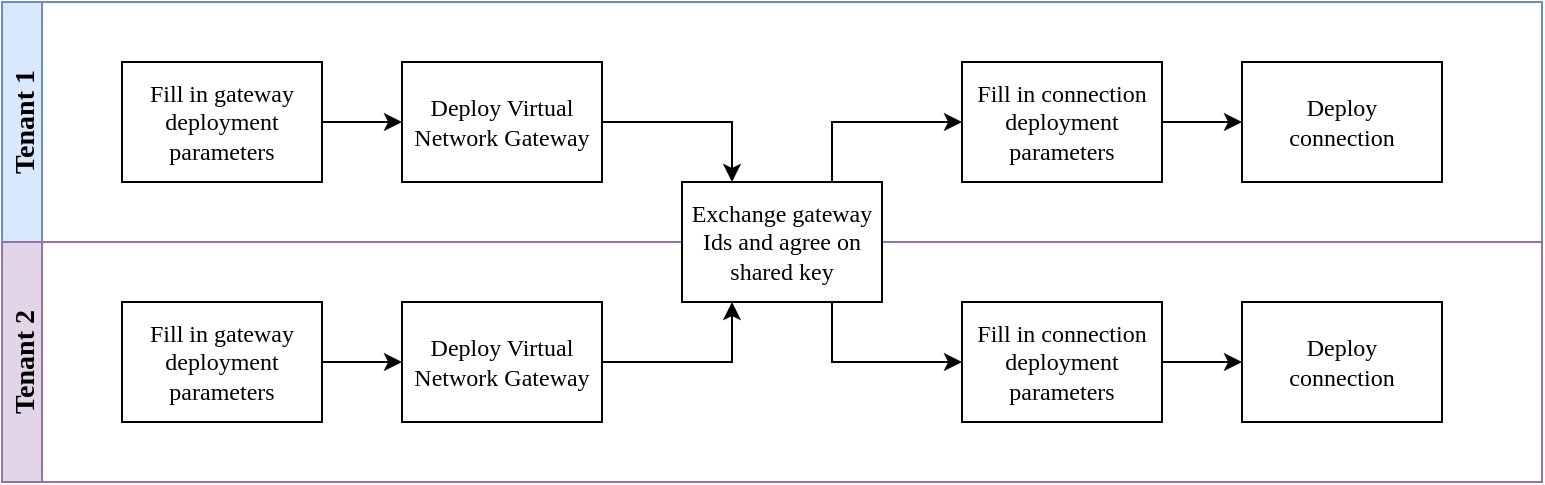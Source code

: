 <mxfile version="13.9.9" type="device"><diagram id="brq1Y7uImPecnYshh91t" name="Page-1"><mxGraphModel dx="1185" dy="685" grid="1" gridSize="10" guides="1" tooltips="1" connect="1" arrows="1" fold="1" page="1" pageScale="1" pageWidth="850" pageHeight="1100" math="0" shadow="0"><root><mxCell id="0"/><mxCell id="1" parent="0"/><mxCell id="YcUbFA3kpLPIOCMAwxpj-1" value="Tenant 1" style="swimlane;startSize=20;horizontal=0;fillColor=#dae8fc;strokeColor=#6c8ebf;fontFamily=Ubuntu Light;fontSize=14;" vertex="1" parent="1"><mxGeometry x="20" y="160" width="770" height="120" as="geometry"><mxRectangle x="140" y="160" width="30" height="80" as="alternateBounds"/></mxGeometry></mxCell><mxCell id="YcUbFA3kpLPIOCMAwxpj-22" style="edgeStyle=orthogonalEdgeStyle;rounded=0;orthogonalLoop=1;jettySize=auto;html=1;entryX=0;entryY=0.5;entryDx=0;entryDy=0;fontFamily=Ubuntu Light;fontSize=12;" edge="1" parent="YcUbFA3kpLPIOCMAwxpj-1" source="YcUbFA3kpLPIOCMAwxpj-8" target="YcUbFA3kpLPIOCMAwxpj-10"><mxGeometry relative="1" as="geometry"/></mxCell><mxCell id="YcUbFA3kpLPIOCMAwxpj-8" value="Fill in gateway deployment parameters" style="rounded=0;whiteSpace=wrap;html=1;fontFamily=Ubuntu Light;fontSize=12;" vertex="1" parent="YcUbFA3kpLPIOCMAwxpj-1"><mxGeometry x="60" y="30" width="100" height="60" as="geometry"/></mxCell><mxCell id="YcUbFA3kpLPIOCMAwxpj-10" value="Deploy Virtual Network Gateway" style="rounded=0;whiteSpace=wrap;html=1;fontFamily=Ubuntu Light;fontSize=12;" vertex="1" parent="YcUbFA3kpLPIOCMAwxpj-1"><mxGeometry x="200" y="30" width="100" height="60" as="geometry"/></mxCell><mxCell id="YcUbFA3kpLPIOCMAwxpj-13" value="Deploy &lt;br style=&quot;font-size: 12px;&quot;&gt;connection" style="rounded=0;whiteSpace=wrap;html=1;fontFamily=Ubuntu Light;fontSize=12;" vertex="1" parent="YcUbFA3kpLPIOCMAwxpj-1"><mxGeometry x="620" y="30" width="100" height="60" as="geometry"/></mxCell><mxCell id="YcUbFA3kpLPIOCMAwxpj-29" style="edgeStyle=orthogonalEdgeStyle;rounded=0;orthogonalLoop=1;jettySize=auto;html=1;entryX=0;entryY=0.5;entryDx=0;entryDy=0;fontFamily=Ubuntu Light;fontSize=14;" edge="1" parent="YcUbFA3kpLPIOCMAwxpj-1" source="YcUbFA3kpLPIOCMAwxpj-15" target="YcUbFA3kpLPIOCMAwxpj-13"><mxGeometry relative="1" as="geometry"/></mxCell><mxCell id="YcUbFA3kpLPIOCMAwxpj-15" value="Fill in connection deployment parameters" style="rounded=0;whiteSpace=wrap;html=1;fontFamily=Ubuntu Light;fontSize=12;" vertex="1" parent="YcUbFA3kpLPIOCMAwxpj-1"><mxGeometry x="480" y="30" width="100" height="60" as="geometry"/></mxCell><mxCell id="YcUbFA3kpLPIOCMAwxpj-2" value="Tenant 2" style="swimlane;startSize=20;horizontal=0;fillColor=#e1d5e7;strokeColor=#9673a6;fontFamily=Ubuntu Light;fontSize=14;" vertex="1" parent="1"><mxGeometry x="20" y="280" width="770" height="120" as="geometry"/></mxCell><mxCell id="YcUbFA3kpLPIOCMAwxpj-23" style="edgeStyle=orthogonalEdgeStyle;rounded=0;orthogonalLoop=1;jettySize=auto;html=1;entryX=0;entryY=0.5;entryDx=0;entryDy=0;fontFamily=Ubuntu Light;fontSize=12;" edge="1" parent="YcUbFA3kpLPIOCMAwxpj-2" source="YcUbFA3kpLPIOCMAwxpj-9" target="YcUbFA3kpLPIOCMAwxpj-11"><mxGeometry relative="1" as="geometry"/></mxCell><mxCell id="YcUbFA3kpLPIOCMAwxpj-9" value="Fill in gateway deployment parameters" style="rounded=0;whiteSpace=wrap;html=1;fontFamily=Ubuntu Light;fontSize=12;" vertex="1" parent="YcUbFA3kpLPIOCMAwxpj-2"><mxGeometry x="60" y="30" width="100" height="60" as="geometry"/></mxCell><mxCell id="YcUbFA3kpLPIOCMAwxpj-25" style="edgeStyle=orthogonalEdgeStyle;rounded=0;orthogonalLoop=1;jettySize=auto;html=1;entryX=0.25;entryY=1;entryDx=0;entryDy=0;fontFamily=Ubuntu Light;fontSize=12;" edge="1" parent="YcUbFA3kpLPIOCMAwxpj-2" source="YcUbFA3kpLPIOCMAwxpj-11" target="YcUbFA3kpLPIOCMAwxpj-12"><mxGeometry relative="1" as="geometry"/></mxCell><mxCell id="YcUbFA3kpLPIOCMAwxpj-11" value="Deploy Virtual Network Gateway" style="rounded=0;whiteSpace=wrap;html=1;fontFamily=Ubuntu Light;fontSize=12;" vertex="1" parent="YcUbFA3kpLPIOCMAwxpj-2"><mxGeometry x="200" y="30" width="100" height="60" as="geometry"/></mxCell><mxCell id="YcUbFA3kpLPIOCMAwxpj-28" style="edgeStyle=orthogonalEdgeStyle;rounded=0;orthogonalLoop=1;jettySize=auto;html=1;fontFamily=Ubuntu Light;fontSize=12;exitX=0.75;exitY=1;exitDx=0;exitDy=0;" edge="1" parent="YcUbFA3kpLPIOCMAwxpj-2" source="YcUbFA3kpLPIOCMAwxpj-12" target="YcUbFA3kpLPIOCMAwxpj-16"><mxGeometry relative="1" as="geometry"/></mxCell><mxCell id="YcUbFA3kpLPIOCMAwxpj-12" value="Exchange gateway Ids and agree on shared key" style="rounded=0;whiteSpace=wrap;html=1;fontFamily=Ubuntu Light;fontSize=12;" vertex="1" parent="YcUbFA3kpLPIOCMAwxpj-2"><mxGeometry x="340" y="-30" width="100" height="60" as="geometry"/></mxCell><mxCell id="YcUbFA3kpLPIOCMAwxpj-14" value="Deploy&lt;br style=&quot;font-size: 12px;&quot;&gt;connection" style="rounded=0;whiteSpace=wrap;html=1;fontFamily=Ubuntu Light;fontSize=12;" vertex="1" parent="YcUbFA3kpLPIOCMAwxpj-2"><mxGeometry x="620" y="30" width="100" height="60" as="geometry"/></mxCell><mxCell id="YcUbFA3kpLPIOCMAwxpj-30" style="edgeStyle=orthogonalEdgeStyle;rounded=0;orthogonalLoop=1;jettySize=auto;html=1;entryX=0;entryY=0.5;entryDx=0;entryDy=0;fontFamily=Ubuntu Light;fontSize=14;" edge="1" parent="YcUbFA3kpLPIOCMAwxpj-2" source="YcUbFA3kpLPIOCMAwxpj-16" target="YcUbFA3kpLPIOCMAwxpj-14"><mxGeometry relative="1" as="geometry"/></mxCell><mxCell id="YcUbFA3kpLPIOCMAwxpj-16" value="Fill in connection deployment parameters" style="rounded=0;whiteSpace=wrap;html=1;fontFamily=Ubuntu Light;fontSize=12;" vertex="1" parent="YcUbFA3kpLPIOCMAwxpj-2"><mxGeometry x="480" y="30" width="100" height="60" as="geometry"/></mxCell><mxCell id="YcUbFA3kpLPIOCMAwxpj-24" style="edgeStyle=orthogonalEdgeStyle;rounded=0;orthogonalLoop=1;jettySize=auto;html=1;entryX=0.25;entryY=0;entryDx=0;entryDy=0;fontFamily=Ubuntu Light;fontSize=12;" edge="1" parent="1" source="YcUbFA3kpLPIOCMAwxpj-10" target="YcUbFA3kpLPIOCMAwxpj-12"><mxGeometry relative="1" as="geometry"/></mxCell><mxCell id="YcUbFA3kpLPIOCMAwxpj-27" style="edgeStyle=orthogonalEdgeStyle;rounded=0;orthogonalLoop=1;jettySize=auto;html=1;entryX=0;entryY=0.5;entryDx=0;entryDy=0;fontFamily=Ubuntu Light;fontSize=12;exitX=0.75;exitY=0;exitDx=0;exitDy=0;" edge="1" parent="1" source="YcUbFA3kpLPIOCMAwxpj-12" target="YcUbFA3kpLPIOCMAwxpj-15"><mxGeometry relative="1" as="geometry"/></mxCell></root></mxGraphModel></diagram></mxfile>